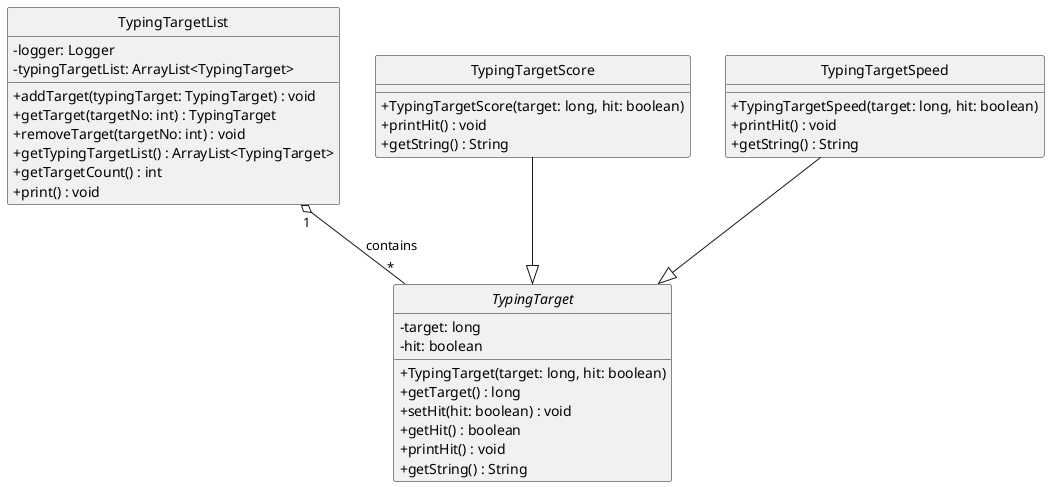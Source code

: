 @startuml
hide circle
skinparam classAttributeIconSize 0


    ' Abstract TypingTarget class
    abstract class TypingTarget {
        - target: long
        - hit: boolean
        + TypingTarget(target: long, hit: boolean)
        + getTarget() : long
        + setHit(hit: boolean) : void
        + getHit() : boolean
        + printHit() : void
        + getString() : String
    }

    ' TypingTargetList class that contains a list of TypingTarget objects
    class TypingTargetList {
        - logger: Logger
        - typingTargetList: ArrayList<TypingTarget>
        + addTarget(typingTarget: TypingTarget) : void
        + getTarget(targetNo: int) : TypingTarget
        + removeTarget(targetNo: int) : void
        + getTypingTargetList() : ArrayList<TypingTarget>
        + getTargetCount() : int
        + print() : void
    }

    ' TypingTargetScore extending TypingTarget
    class TypingTargetScore {
        + TypingTargetScore(target: long, hit: boolean)
        + printHit() : void
        + getString() : String
    }

    ' TypingTargetSpeed extending TypingTarget
    class TypingTargetSpeed {
        + TypingTargetSpeed(target: long, hit: boolean)
        + printHit() : void
        + getString() : String
    }

    ' Inheritance relationships
    TypingTargetScore --|> TypingTarget
    TypingTargetSpeed --|> TypingTarget

    ' Aggregation relationship: TypingTargetList contains TypingTarget objects.
    TypingTargetList "1" o-- "*" TypingTarget : contains


@enduml
